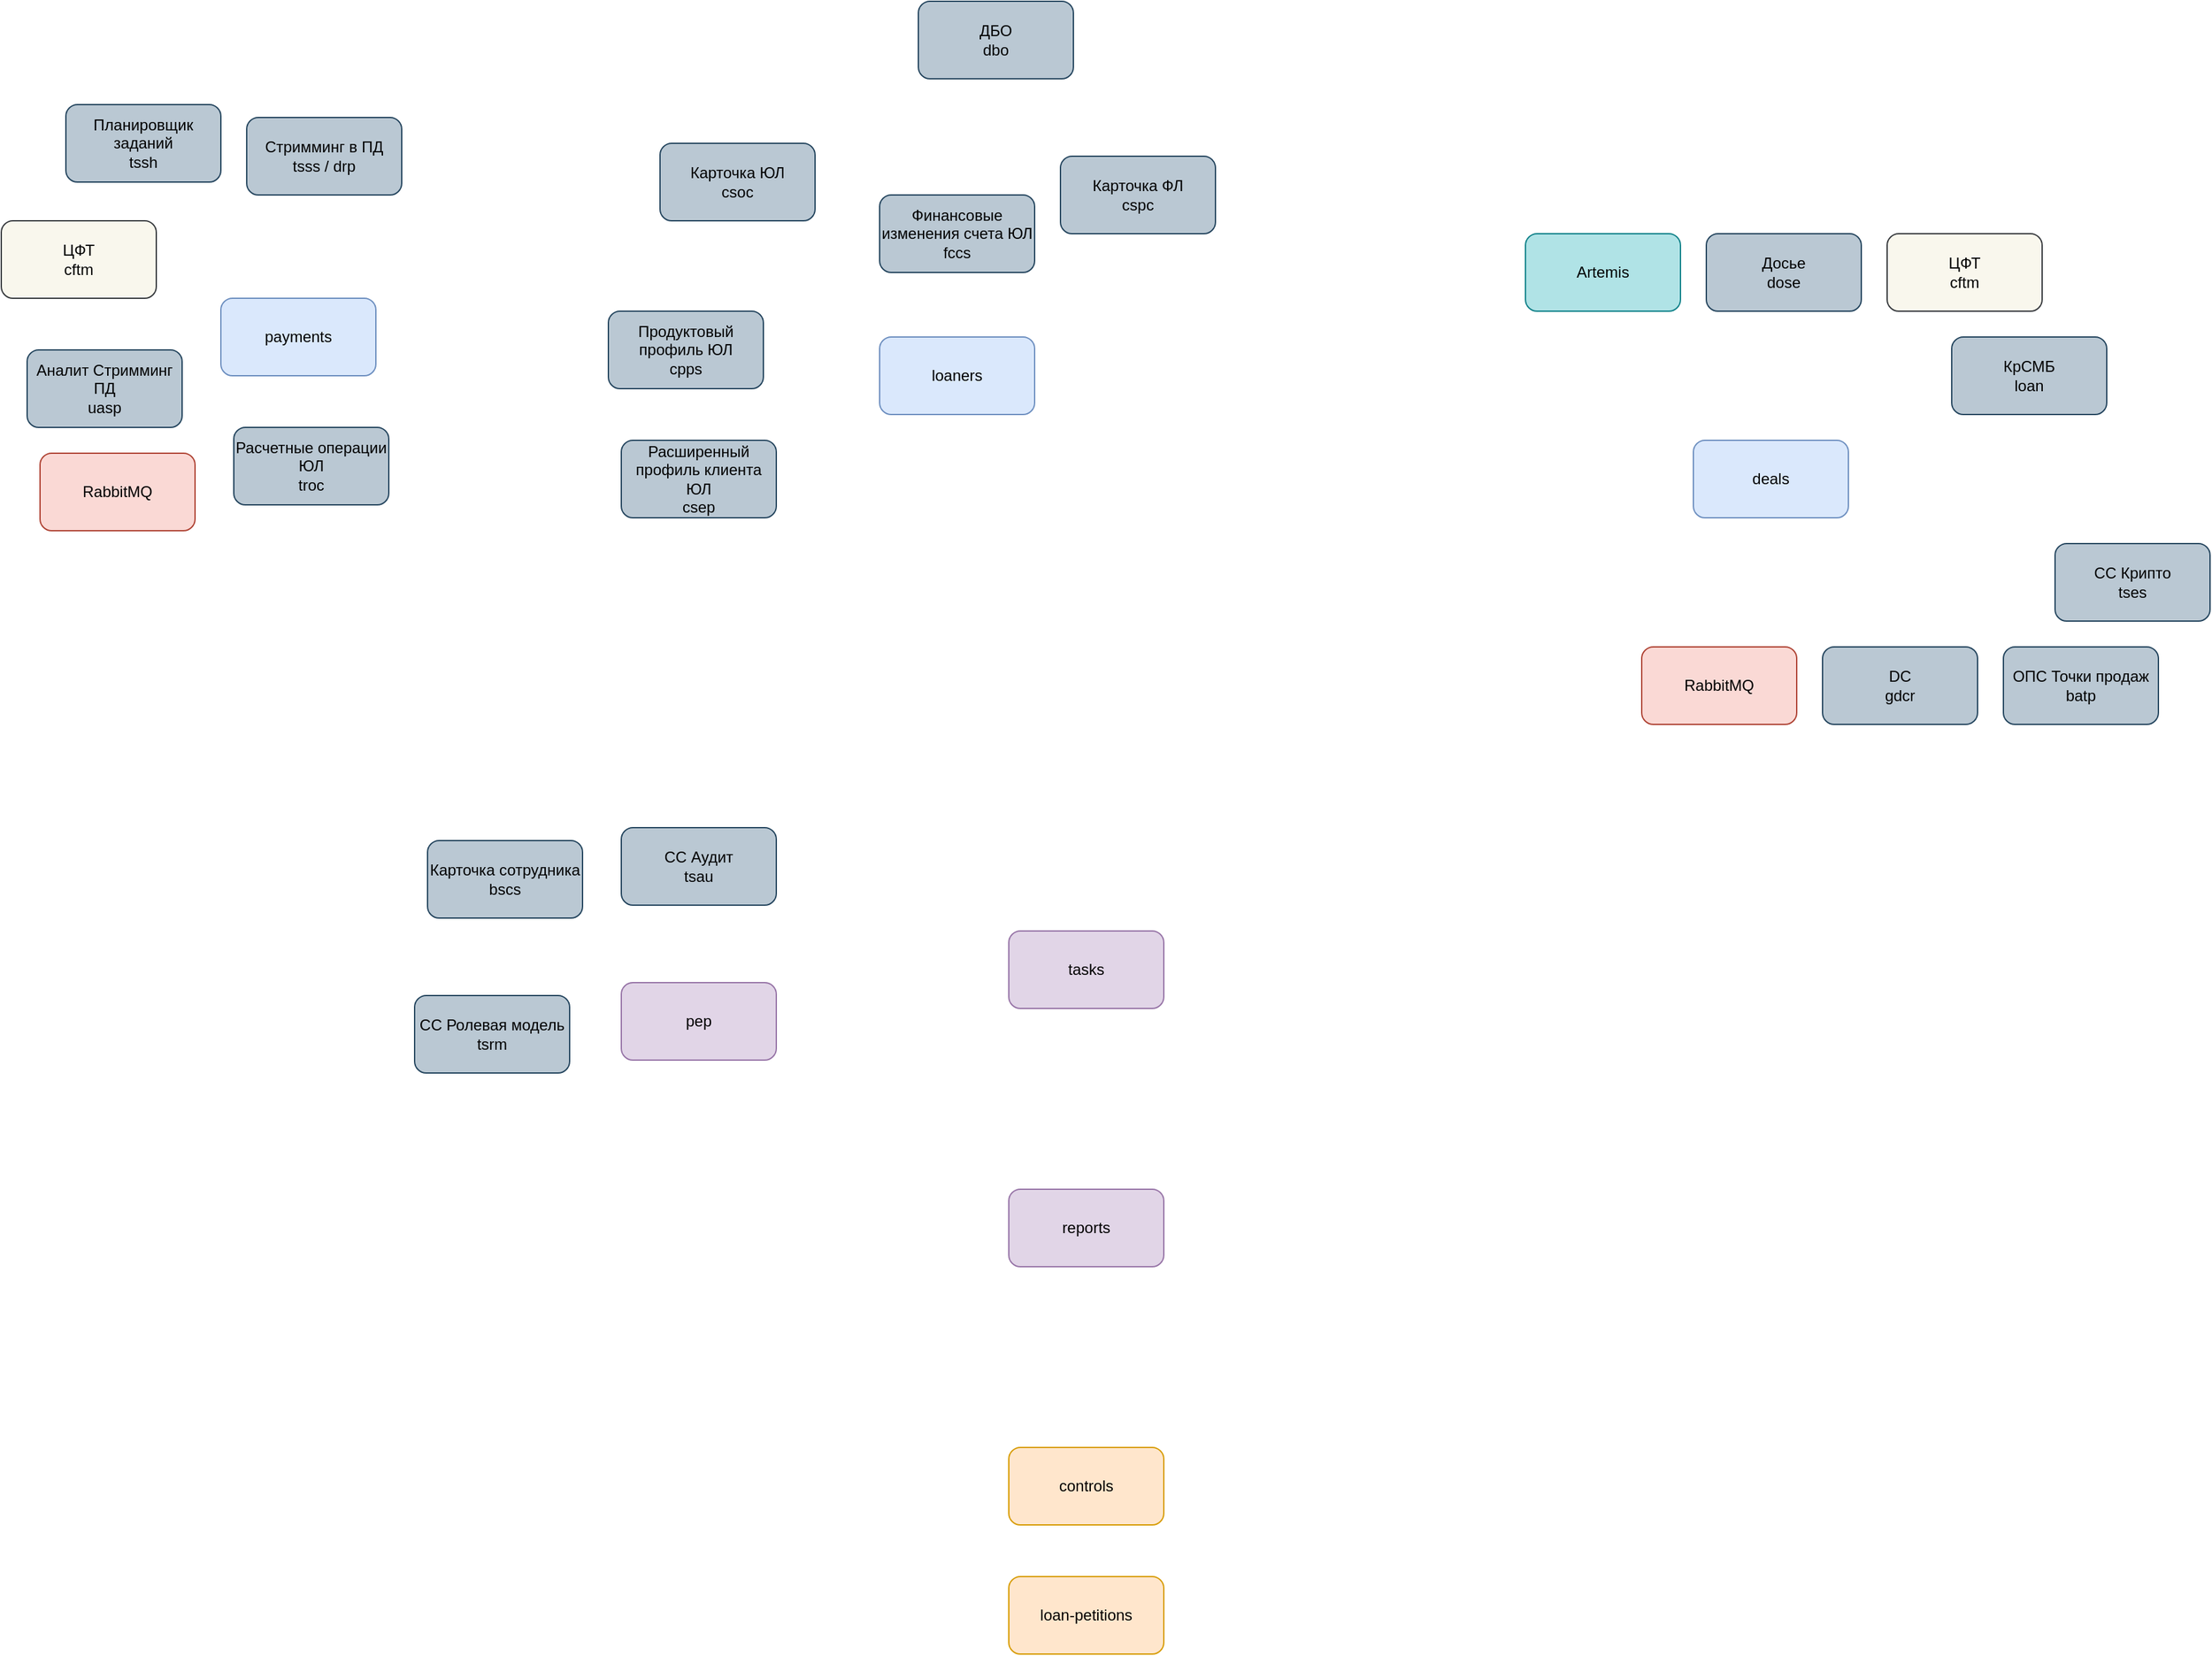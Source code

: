 <mxfile version="24.7.16">
  <diagram name="Страница — 1" id="t4jZ7-XVJNXF6yLmWjbx">
    <mxGraphModel dx="1757" dy="1746" grid="1" gridSize="10" guides="1" tooltips="1" connect="1" arrows="1" fold="1" page="1" pageScale="1" pageWidth="827" pageHeight="1169" math="0" shadow="0">
      <root>
        <mxCell id="0" />
        <mxCell id="1" parent="0" />
        <mxCell id="avL2J_CI90qdSD80F_EQ-3" value="&lt;div&gt;controls&lt;/div&gt;" style="rounded=1;whiteSpace=wrap;html=1;fillColor=#ffe6cc;strokeColor=#d79b00;" vertex="1" parent="1">
          <mxGeometry x="150" y="800" width="120" height="60" as="geometry" />
        </mxCell>
        <mxCell id="avL2J_CI90qdSD80F_EQ-4" value="tasks" style="rounded=1;whiteSpace=wrap;html=1;fillColor=#e1d5e7;strokeColor=#9673a6;" vertex="1" parent="1">
          <mxGeometry x="150" y="400" width="120" height="60" as="geometry" />
        </mxCell>
        <mxCell id="avL2J_CI90qdSD80F_EQ-5" value="pep" style="rounded=1;whiteSpace=wrap;html=1;fillColor=#e1d5e7;strokeColor=#9673a6;" vertex="1" parent="1">
          <mxGeometry x="-150" y="440" width="120" height="60" as="geometry" />
        </mxCell>
        <mxCell id="avL2J_CI90qdSD80F_EQ-6" value="reports" style="rounded=1;whiteSpace=wrap;html=1;fillColor=#e1d5e7;strokeColor=#9673a6;" vertex="1" parent="1">
          <mxGeometry x="150" y="600" width="120" height="60" as="geometry" />
        </mxCell>
        <mxCell id="avL2J_CI90qdSD80F_EQ-8" value="loan-petitions" style="rounded=1;whiteSpace=wrap;html=1;fillColor=#ffe6cc;strokeColor=#d79b00;" vertex="1" parent="1">
          <mxGeometry x="150" y="900" width="120" height="60" as="geometry" />
        </mxCell>
        <mxCell id="avL2J_CI90qdSD80F_EQ-23" value="&lt;div&gt;Карточка сотрудника&lt;br&gt;&lt;/div&gt;&lt;div&gt;bscs&lt;br&gt;&lt;/div&gt;" style="rounded=1;whiteSpace=wrap;html=1;fillColor=#bac8d3;strokeColor=#23445d;" vertex="1" parent="1">
          <mxGeometry x="-300" y="330" width="120" height="60" as="geometry" />
        </mxCell>
        <mxCell id="avL2J_CI90qdSD80F_EQ-28" value="" style="group" vertex="1" connectable="0" parent="1">
          <mxGeometry x="-160" y="-320" width="470" height="400" as="geometry" />
        </mxCell>
        <mxCell id="avL2J_CI90qdSD80F_EQ-7" value="loaners" style="rounded=1;whiteSpace=wrap;html=1;fillColor=#dae8fc;strokeColor=#6c8ebf;" vertex="1" parent="avL2J_CI90qdSD80F_EQ-28">
          <mxGeometry x="210" y="260" width="120" height="60" as="geometry" />
        </mxCell>
        <mxCell id="avL2J_CI90qdSD80F_EQ-18" value="&lt;div&gt;Продуктовый профиль ЮЛ&lt;/div&gt;&lt;div&gt;cpps&lt;br&gt;&lt;/div&gt;" style="rounded=1;whiteSpace=wrap;html=1;fillColor=#bac8d3;strokeColor=#23445d;" vertex="1" parent="avL2J_CI90qdSD80F_EQ-28">
          <mxGeometry y="240" width="120" height="60" as="geometry" />
        </mxCell>
        <mxCell id="avL2J_CI90qdSD80F_EQ-19" value="&lt;div&gt;Расширенный профиль клиента ЮЛ&lt;/div&gt;&lt;div&gt;csep&lt;br&gt;&lt;/div&gt;" style="rounded=1;whiteSpace=wrap;html=1;fillColor=#bac8d3;strokeColor=#23445d;" vertex="1" parent="avL2J_CI90qdSD80F_EQ-28">
          <mxGeometry x="10" y="340" width="120" height="60" as="geometry" />
        </mxCell>
        <mxCell id="avL2J_CI90qdSD80F_EQ-20" value="&lt;div&gt;Финансовые изменения счета ЮЛ&lt;br&gt;&lt;/div&gt;&lt;div&gt;fccs&lt;br&gt;&lt;/div&gt;" style="rounded=1;whiteSpace=wrap;html=1;fillColor=#bac8d3;strokeColor=#23445d;" vertex="1" parent="avL2J_CI90qdSD80F_EQ-28">
          <mxGeometry x="210" y="150" width="120" height="60" as="geometry" />
        </mxCell>
        <mxCell id="avL2J_CI90qdSD80F_EQ-21" value="&lt;div&gt;Карточка ЮЛ&lt;/div&gt;&lt;div&gt;csoc&lt;br&gt;&lt;/div&gt;" style="rounded=1;whiteSpace=wrap;html=1;fillColor=#bac8d3;strokeColor=#23445d;" vertex="1" parent="avL2J_CI90qdSD80F_EQ-28">
          <mxGeometry x="40" y="110" width="120" height="60" as="geometry" />
        </mxCell>
        <mxCell id="avL2J_CI90qdSD80F_EQ-22" value="&lt;div&gt;Карточка ФЛ&lt;/div&gt;&lt;div&gt;cspc&lt;br&gt;&lt;/div&gt;" style="rounded=1;whiteSpace=wrap;html=1;fillColor=#bac8d3;strokeColor=#23445d;" vertex="1" parent="avL2J_CI90qdSD80F_EQ-28">
          <mxGeometry x="350" y="120" width="120" height="60" as="geometry" />
        </mxCell>
        <mxCell id="avL2J_CI90qdSD80F_EQ-24" value="&lt;div&gt;ДБО&lt;br&gt;&lt;/div&gt;dbo" style="rounded=1;whiteSpace=wrap;html=1;fillColor=#bac8d3;strokeColor=#23445d;" vertex="1" parent="avL2J_CI90qdSD80F_EQ-28">
          <mxGeometry x="240" width="120" height="60" as="geometry" />
        </mxCell>
        <mxCell id="avL2J_CI90qdSD80F_EQ-29" value="" style="group" vertex="1" connectable="0" parent="1">
          <mxGeometry x="550" y="-140" width="530" height="380" as="geometry" />
        </mxCell>
        <mxCell id="avL2J_CI90qdSD80F_EQ-1" value="&lt;div&gt;deals&lt;/div&gt;" style="rounded=1;whiteSpace=wrap;html=1;fillColor=#dae8fc;strokeColor=#6c8ebf;" vertex="1" parent="avL2J_CI90qdSD80F_EQ-29">
          <mxGeometry x="130" y="160" width="120" height="60" as="geometry" />
        </mxCell>
        <mxCell id="avL2J_CI90qdSD80F_EQ-9" value="&lt;div&gt;DC&lt;/div&gt;&lt;div&gt;gdcr&lt;br&gt;&lt;/div&gt;" style="rounded=1;whiteSpace=wrap;html=1;fillColor=#bac8d3;strokeColor=#23445d;" vertex="1" parent="avL2J_CI90qdSD80F_EQ-29">
          <mxGeometry x="230" y="320" width="120" height="60" as="geometry" />
        </mxCell>
        <mxCell id="avL2J_CI90qdSD80F_EQ-10" value="&lt;div&gt;Досье&lt;/div&gt;&lt;div&gt;dose&lt;br&gt;&lt;/div&gt;" style="rounded=1;whiteSpace=wrap;html=1;fillColor=#bac8d3;strokeColor=#23445d;" vertex="1" parent="avL2J_CI90qdSD80F_EQ-29">
          <mxGeometry x="140" width="120" height="60" as="geometry" />
        </mxCell>
        <mxCell id="avL2J_CI90qdSD80F_EQ-11" value="&lt;div&gt;ЦФТ&lt;/div&gt;&lt;div&gt;cftm&lt;br&gt;&lt;/div&gt;" style="rounded=1;whiteSpace=wrap;html=1;fillColor=#f9f7ed;strokeColor=#36393d;" vertex="1" parent="avL2J_CI90qdSD80F_EQ-29">
          <mxGeometry x="280" width="120" height="60" as="geometry" />
        </mxCell>
        <mxCell id="avL2J_CI90qdSD80F_EQ-12" value="&lt;div&gt;СС Крипто&lt;/div&gt;&lt;div&gt;tses&lt;br&gt;&lt;/div&gt;" style="rounded=1;whiteSpace=wrap;html=1;fillColor=#bac8d3;strokeColor=#23445d;" vertex="1" parent="avL2J_CI90qdSD80F_EQ-29">
          <mxGeometry x="410" y="240" width="120" height="60" as="geometry" />
        </mxCell>
        <mxCell id="avL2J_CI90qdSD80F_EQ-14" value="&lt;div&gt;КрСМБ&lt;/div&gt;&lt;div&gt;loan&lt;br&gt;&lt;/div&gt;" style="rounded=1;whiteSpace=wrap;html=1;fillColor=#bac8d3;strokeColor=#23445d;" vertex="1" parent="avL2J_CI90qdSD80F_EQ-29">
          <mxGeometry x="330" y="80" width="120" height="60" as="geometry" />
        </mxCell>
        <mxCell id="avL2J_CI90qdSD80F_EQ-15" value="&lt;div&gt;ОПС Точки продаж&lt;/div&gt;&lt;div&gt;batp&lt;br&gt;&lt;/div&gt;" style="rounded=1;whiteSpace=wrap;html=1;fillColor=#bac8d3;strokeColor=#23445d;" vertex="1" parent="avL2J_CI90qdSD80F_EQ-29">
          <mxGeometry x="370" y="320" width="120" height="60" as="geometry" />
        </mxCell>
        <mxCell id="avL2J_CI90qdSD80F_EQ-16" value="RabbitMQ" style="rounded=1;whiteSpace=wrap;html=1;fillColor=#fad9d5;strokeColor=#ae4132;" vertex="1" parent="avL2J_CI90qdSD80F_EQ-29">
          <mxGeometry x="90" y="320" width="120" height="60" as="geometry" />
        </mxCell>
        <mxCell id="avL2J_CI90qdSD80F_EQ-17" value="Artemis" style="rounded=1;whiteSpace=wrap;html=1;fillColor=#b0e3e6;strokeColor=#0e8088;" vertex="1" parent="avL2J_CI90qdSD80F_EQ-29">
          <mxGeometry width="120" height="60" as="geometry" />
        </mxCell>
        <mxCell id="avL2J_CI90qdSD80F_EQ-36" value="" style="group" vertex="1" connectable="0" parent="1">
          <mxGeometry x="-630" y="-240" width="310" height="330" as="geometry" />
        </mxCell>
        <mxCell id="avL2J_CI90qdSD80F_EQ-35" value="RabbitMQ" style="rounded=1;whiteSpace=wrap;html=1;fillColor=#fad9d5;strokeColor=#ae4132;" vertex="1" parent="avL2J_CI90qdSD80F_EQ-36">
          <mxGeometry x="30" y="270" width="120" height="60" as="geometry" />
        </mxCell>
        <mxCell id="avL2J_CI90qdSD80F_EQ-2" value="payments" style="rounded=1;whiteSpace=wrap;html=1;fillColor=#dae8fc;strokeColor=#6c8ebf;" vertex="1" parent="avL2J_CI90qdSD80F_EQ-36">
          <mxGeometry x="170" y="150" width="120" height="60" as="geometry" />
        </mxCell>
        <mxCell id="avL2J_CI90qdSD80F_EQ-27" value="&lt;div&gt;Стримминг в ПД&lt;/div&gt;&lt;div&gt;tsss / drp&lt;br&gt;&lt;/div&gt;" style="rounded=1;whiteSpace=wrap;html=1;fillColor=#bac8d3;strokeColor=#23445d;" vertex="1" parent="avL2J_CI90qdSD80F_EQ-36">
          <mxGeometry x="190" y="10" width="120" height="60" as="geometry" />
        </mxCell>
        <mxCell id="avL2J_CI90qdSD80F_EQ-30" value="&lt;div&gt;ЦФТ&lt;/div&gt;&lt;div&gt;cftm&lt;br&gt;&lt;/div&gt;" style="rounded=1;whiteSpace=wrap;html=1;fillColor=#f9f7ed;strokeColor=#36393d;" vertex="1" parent="avL2J_CI90qdSD80F_EQ-36">
          <mxGeometry y="90" width="120" height="60" as="geometry" />
        </mxCell>
        <mxCell id="avL2J_CI90qdSD80F_EQ-31" value="&lt;div&gt;Аналит Стримминг ПД&lt;/div&gt;uasp" style="rounded=1;whiteSpace=wrap;html=1;fillColor=#bac8d3;strokeColor=#23445d;" vertex="1" parent="avL2J_CI90qdSD80F_EQ-36">
          <mxGeometry x="20" y="190" width="120" height="60" as="geometry" />
        </mxCell>
        <mxCell id="avL2J_CI90qdSD80F_EQ-32" value="&lt;div&gt;Планировщик заданий&lt;/div&gt;&lt;div&gt;tssh&lt;br&gt;&lt;/div&gt;" style="rounded=1;whiteSpace=wrap;html=1;fillColor=#bac8d3;strokeColor=#23445d;" vertex="1" parent="avL2J_CI90qdSD80F_EQ-36">
          <mxGeometry x="50" width="120" height="60" as="geometry" />
        </mxCell>
        <mxCell id="avL2J_CI90qdSD80F_EQ-33" value="&lt;div&gt;Расчетные операции ЮЛ&lt;/div&gt;&lt;div&gt;troc&lt;br&gt;&lt;/div&gt;" style="rounded=1;whiteSpace=wrap;html=1;fillColor=#bac8d3;strokeColor=#23445d;" vertex="1" parent="avL2J_CI90qdSD80F_EQ-36">
          <mxGeometry x="180" y="250" width="120" height="60" as="geometry" />
        </mxCell>
        <mxCell id="avL2J_CI90qdSD80F_EQ-37" value="&lt;div&gt;СС Аудит&lt;/div&gt;&lt;div&gt;tsau&lt;br&gt;&lt;/div&gt;" style="rounded=1;whiteSpace=wrap;html=1;fillColor=#bac8d3;strokeColor=#23445d;" vertex="1" parent="1">
          <mxGeometry x="-150" y="320" width="120" height="60" as="geometry" />
        </mxCell>
        <mxCell id="avL2J_CI90qdSD80F_EQ-38" value="&lt;div&gt;СС Ролевая модель&lt;/div&gt;&lt;div&gt;tsrm&lt;br&gt;&lt;/div&gt;" style="rounded=1;whiteSpace=wrap;html=1;fillColor=#bac8d3;strokeColor=#23445d;" vertex="1" parent="1">
          <mxGeometry x="-310" y="450" width="120" height="60" as="geometry" />
        </mxCell>
      </root>
    </mxGraphModel>
  </diagram>
</mxfile>
